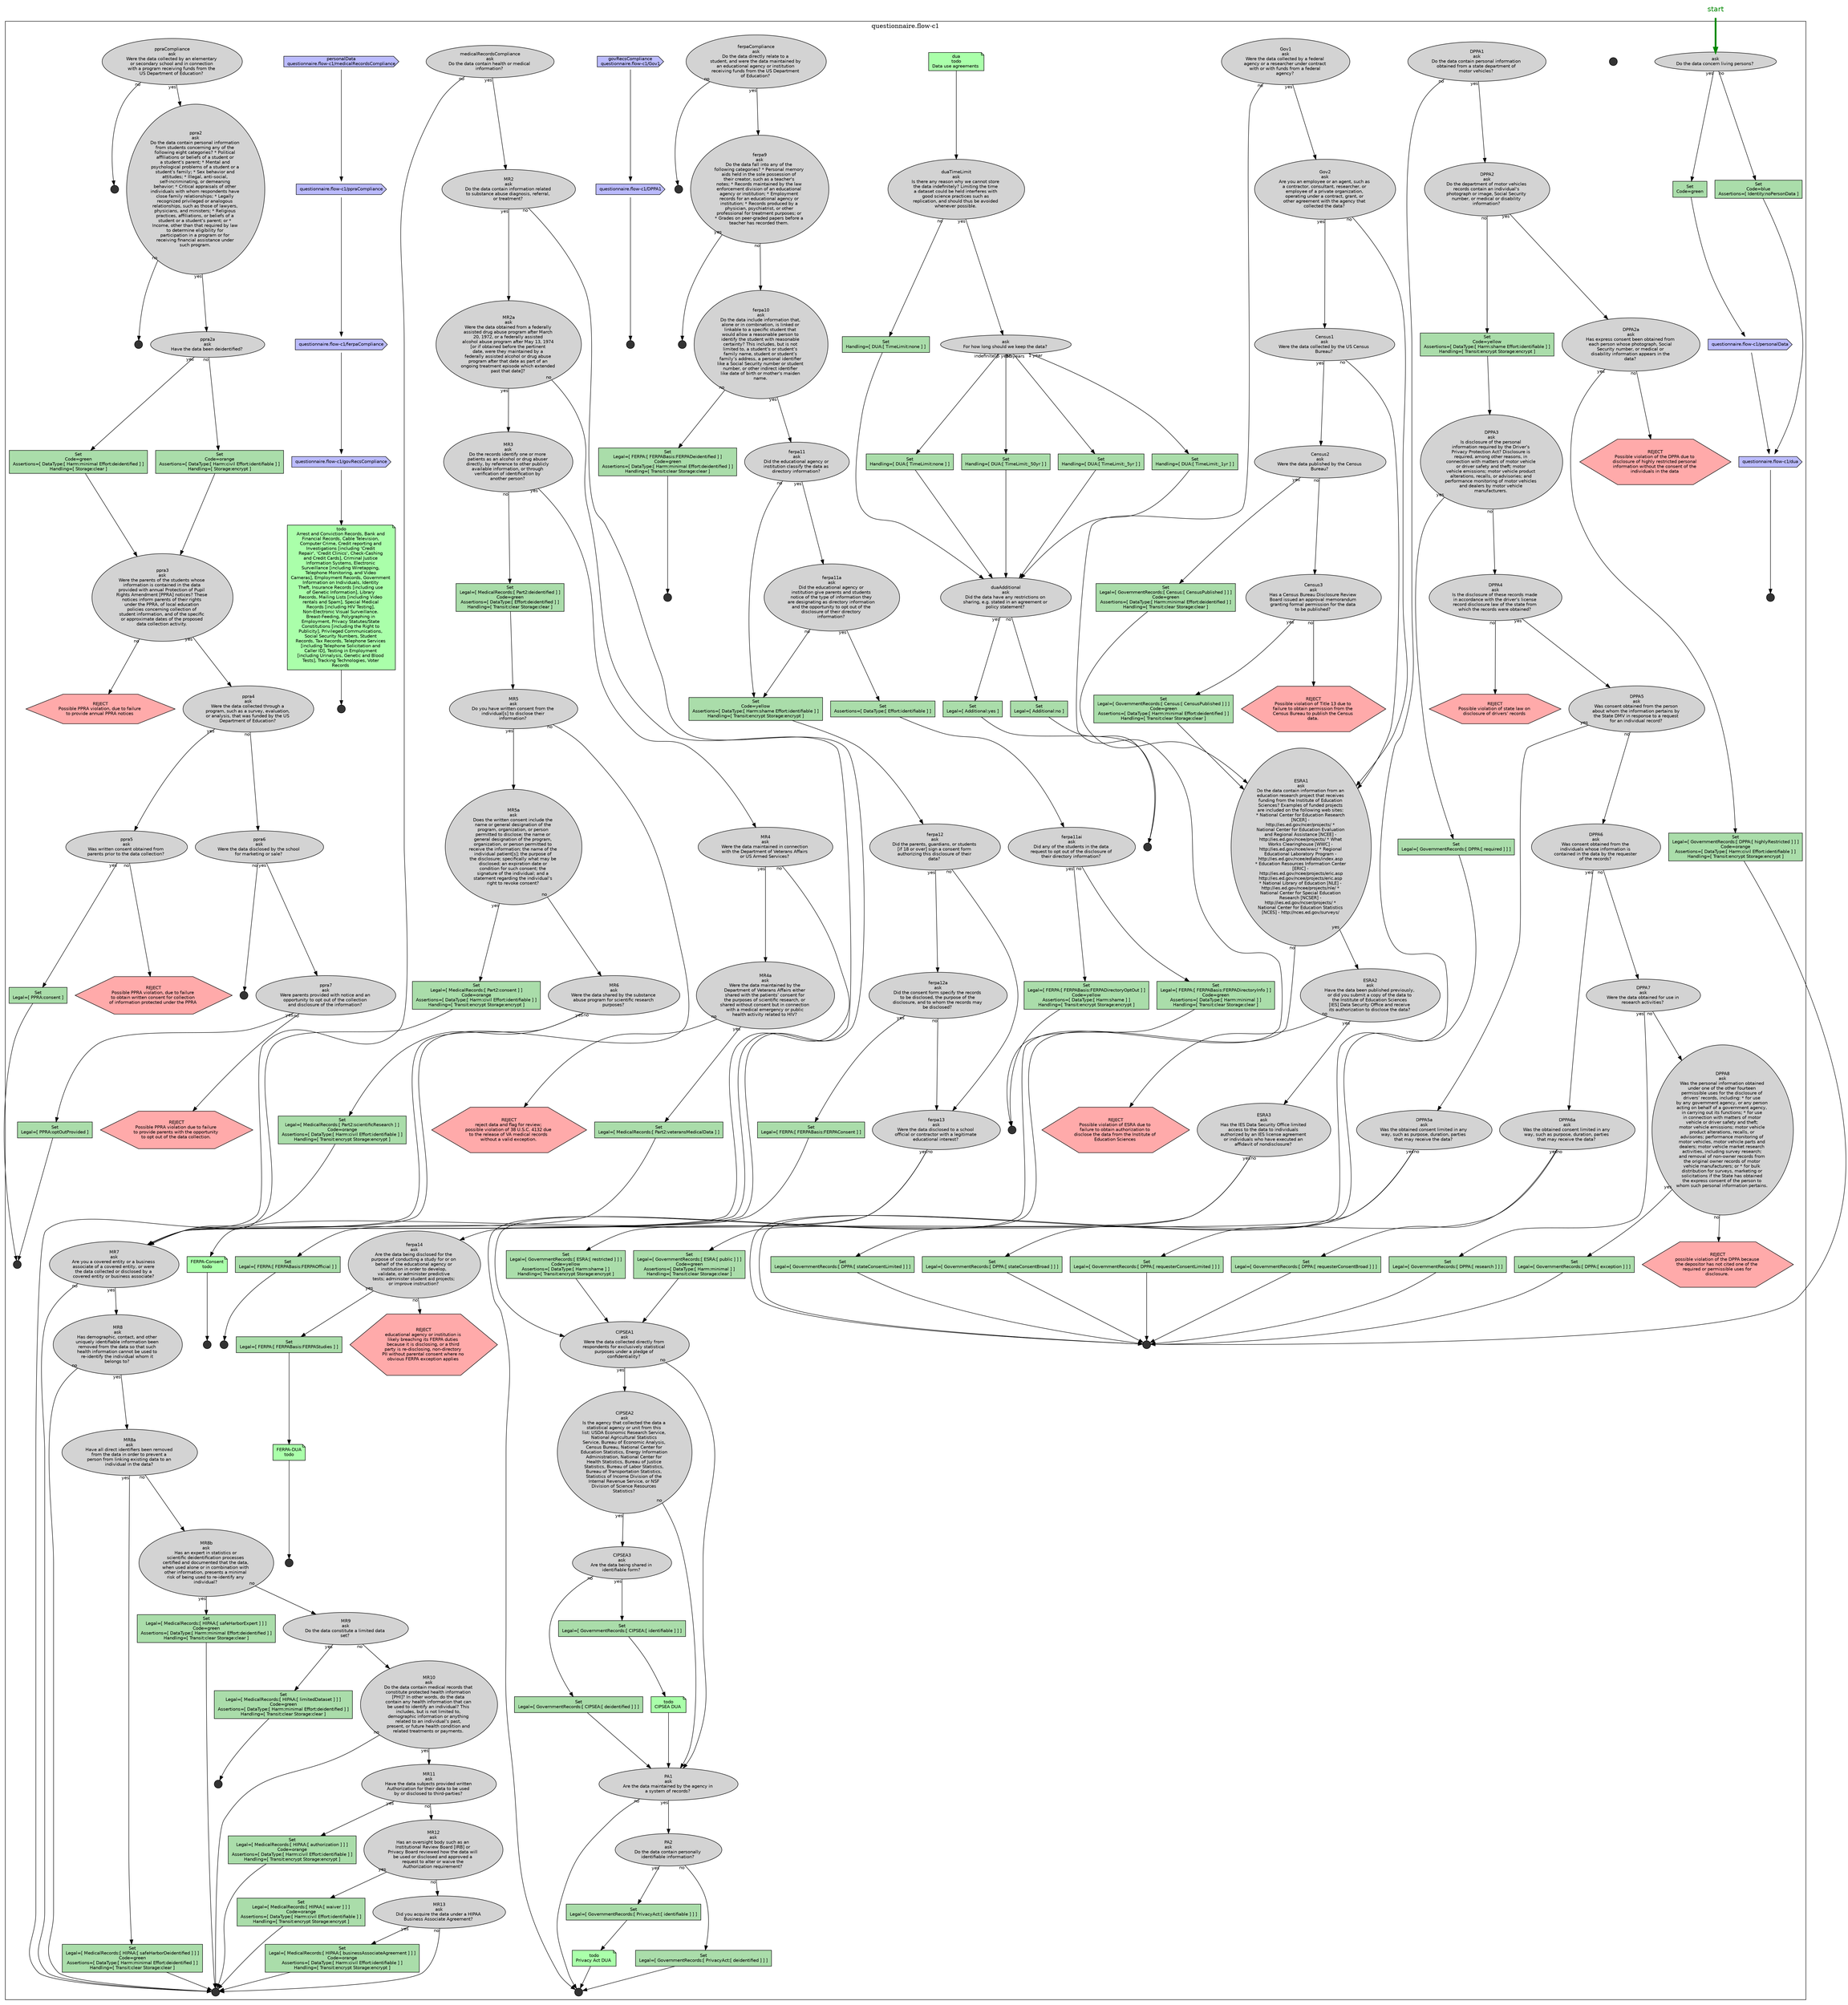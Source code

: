 digraph ChartSet {
edge [fontname="Helvetica" fontsize="10"]
node [fillcolor="lightgray" style="filled" fontname="Helvetica" fontsize="10"]
start[ fillcolor="transparent" shape="none" fontcolor="#008800" fontsize="16" ]
subgraph cluster_questionnaire_flow_c1 {
label="questionnaire.flow-c1"
questionnaire_flow_c1_HSH__DLR_1[ shape="oval" label="ask\nDo the data concern living persons? " ]
questionnaire_flow_c1_HSH__DLR_10[ fillcolor="#BBBBFF" shape="cds" label="questionnaire.flow-c1/ppraCompliance" ]
questionnaire_flow_c1_HSH__DLR_103[ fillcolor="#AADDAA" shape="rect" label="Set\nLegal=[ PPRA:consent ]\n" ]
questionnaire_flow_c1_HSH__DLR_105[ fillcolor="#FFAAAA" shape="hexagon" label="REJECT\nPossible PPRA violation, due to failure \nto obtain written consent for collection \nof information protected under the PPRA " ]
questionnaire_flow_c1_HSH__DLR_109[ fillcolor="#333333" shape="point" width="0.25" height="0.25" ]
questionnaire_flow_c1_HSH__DLR_11[ fillcolor="#BBBBFF" shape="cds" label="questionnaire.flow-c1/ferpaCompliance" ]
questionnaire_flow_c1_HSH__DLR_112[ fillcolor="#AADDAA" shape="rect" label="Set\nLegal=[ PPRA:optOutProvided ]\n" ]
questionnaire_flow_c1_HSH__DLR_114[ fillcolor="#FFAAAA" shape="hexagon" label="REJECT\nPossible PPRA violation due to failure \nto provide parents with the opportunity \nto opt out of the data collection. " ]
questionnaire_flow_c1_HSH__DLR_115[ fillcolor="#333333" shape="point" width="0.25" height="0.25" ]
questionnaire_flow_c1_HSH__DLR_118[ fillcolor="#333333" shape="point" width="0.25" height="0.25" ]
questionnaire_flow_c1_HSH__DLR_12[ fillcolor="#BBBBFF" shape="cds" label="questionnaire.flow-c1/govRecsCompliance" ]
questionnaire_flow_c1_HSH__DLR_123[ fillcolor="#333333" shape="point" width="0.25" height="0.25" ]
questionnaire_flow_c1_HSH__DLR_126[ fillcolor="#AADDAA" shape="rect" label="Set\nLegal=[ FERPA:[ FERPABasis:FERPADeidentified ] ]\nCode=green\nAssertions=[ DataType:[ Harm:minimal Effort:deidentified ] ]\nHandling=[ Transit:clear Storage:clear ]\n" ]
questionnaire_flow_c1_HSH__DLR_127[ fillcolor="#333333" shape="point" width="0.25" height="0.25" ]
questionnaire_flow_c1_HSH__DLR_13[ fillcolor="#AAFFAA" shape="note" label="todo\nArrest and Conviction Records, Bank and \nFinancial Records, Cable Television, \nComputer Crime, Credit reporting and \nInvestigations [including 'Credit \nRepair', 'Credit Clinics', Check-Cashing \nand Credit Cards], Criminal Justice \nInformation Systems, Electronic \nSurveillance [including Wiretapping, \nTelephone Monitoring, and Video \nCameras], Employment Records, Government \nInformation on Individuals, Identity \nTheft, Insurance Records [including use \nof Genetic Information], Library \nRecords, Mailing Lists [including Video \nrentals and Spam], Special Medical \nRecords [including HIV Testing], \nNon-Electronic Visual Surveillance. \nBreast-Feeding, Polygraphing in \nEmployment, Privacy Statutes/State \nConstitutions [including the Right to \nPublicity], Privileged Communications, \nSocial Security Numbers, Student \nRecords, Tax Records, Telephone Services \n[including Telephone Solicitation and \nCaller ID], Testing in Employment \n[including Urinalysis, Genetic and Blood \nTests], Tracking Technologies, Voter \nRecords " ]
questionnaire_flow_c1_HSH__DLR_132[ fillcolor="#AADDAA" shape="rect" label="Set\nAssertions=[ DataType:[ Effort:identifiable ] ]\n" ]
questionnaire_flow_c1_HSH__DLR_135[ fillcolor="#AADDAA" shape="rect" label="Set\nLegal=[ FERPA:[ FERPABasis:FERPADirectoryOptOut ] ]\nCode=yellow\nAssertions=[ DataType:[ Harm:shame ] ]\nHandling=[ Transit:encrypt Storage:encrypt ]\n" ]
questionnaire_flow_c1_HSH__DLR_137[ fillcolor="#AADDAA" shape="rect" label="Set\nLegal=[ FERPA:[ FERPABasis:FERPADirectoryInfo ] ]\nCode=green\nAssertions=[ DataType:[ Harm:minimal ] ]\nHandling=[ Transit:clear Storage:clear ]\n" ]
questionnaire_flow_c1_HSH__DLR_138[ fillcolor="#333333" shape="point" width="0.25" height="0.25" ]
questionnaire_flow_c1_HSH__DLR_14[ fillcolor="#333333" shape="point" width="0.25" height="0.25" ]
questionnaire_flow_c1_HSH__DLR_140[ fillcolor="#AADDAA" shape="rect" label="Set\nCode=yellow\nAssertions=[ DataType:[ Harm:shame Effort:identifiable ] ]\nHandling=[ Transit:encrypt Storage:encrypt ]\n" ]
questionnaire_flow_c1_HSH__DLR_145[ fillcolor="#AADDAA" shape="rect" label="Set\nLegal=[ FERPA:[ FERPABasis:FERPAConsent ] ]\n" ]
questionnaire_flow_c1_HSH__DLR_146[ fillcolor="#333333" shape="point" width="0.25" height="0.25" ]
questionnaire_flow_c1_HSH__DLR_149[ fillcolor="#AADDAA" shape="rect" label="Set\nLegal=[ FERPA:[ FERPABasis:FERPAOfficial ] ]\n" ]
questionnaire_flow_c1_HSH__DLR_150[ fillcolor="#333333" shape="point" width="0.25" height="0.25" ]
questionnaire_flow_c1_HSH__DLR_155[ fillcolor="#AADDAA" shape="rect" label="Set\nLegal=[ FERPA:[ FERPABasis:FERPAStudies ] ]\n" ]
questionnaire_flow_c1_HSH__DLR_157[ fillcolor="#FFAAAA" shape="hexagon" label="REJECT\neducational agency or institution is \nlikely breaching its FERPA duties \nbecause it is disclosing, or a third \nparty is re-disclosing, non-directory \nPII without parental consent where no \nobvious FERPA exception applies " ]
questionnaire_flow_c1_HSH__DLR_158[ fillcolor="#333333" shape="point" width="0.25" height="0.25" ]
questionnaire_flow_c1_HSH__DLR_159[ fillcolor="#BBBBFF" shape="cds" label="questionnaire.flow-c1/DPPA1" ]
questionnaire_flow_c1_HSH__DLR_160[ fillcolor="#333333" shape="point" width="0.25" height="0.25" ]
questionnaire_flow_c1_HSH__DLR_169[ fillcolor="#AADDAA" shape="rect" label="Set\nLegal=[ GovernmentRecords:[ Census:[ CensusPublished ] ] ]\nCode=green\nAssertions=[ DataType:[ Harm:minimal Effort:deidentified ] ]\nHandling=[ Transit:clear Storage:clear ]\n" ]
questionnaire_flow_c1_HSH__DLR_173[ fillcolor="#AADDAA" shape="rect" label="Set\nLegal=[ GovernmentRecords:[ Census:[ CensusPublished ] ] ]\nCode=green\nAssertions=[ DataType:[ Harm:minimal Effort:deidentified ] ]\nHandling=[ Transit:clear Storage:clear ]\n" ]
questionnaire_flow_c1_HSH__DLR_175[ fillcolor="#FFAAAA" shape="hexagon" label="REJECT\nPossible violation of Title 13 due to \nfailure to obtain permission from the \nCensus Bureau to publish the Census \ndata. " ]
questionnaire_flow_c1_HSH__DLR_180[ fillcolor="#FFAAAA" shape="hexagon" label="REJECT\nPossible violation of ESRA due to \nfailure to obtain authorization to \ndisclose the data from the Institute of \nEducation Sciences " ]
questionnaire_flow_c1_HSH__DLR_184[ fillcolor="#AADDAA" shape="rect" label="Set\nLegal=[ GovernmentRecords:[ ESRA:[ restricted ] ] ]\nCode=yellow\nAssertions=[ DataType:[ Harm:shame ] ]\nHandling=[ Transit:encrypt Storage:encrypt ]\n" ]
questionnaire_flow_c1_HSH__DLR_186[ fillcolor="#AADDAA" shape="rect" label="Set\nLegal=[ GovernmentRecords:[ ESRA:[ public ] ] ]\nCode=green\nAssertions=[ DataType:[ Harm:minimal ] ]\nHandling=[ Transit:clear Storage:clear ]\n" ]
questionnaire_flow_c1_HSH__DLR_193[ fillcolor="#AADDAA" shape="rect" label="Set\nLegal=[ GovernmentRecords:[ CIPSEA:[ deidentified ] ] ]\n" ]
questionnaire_flow_c1_HSH__DLR_195[ fillcolor="#AADDAA" shape="rect" label="Set\nLegal=[ GovernmentRecords:[ CIPSEA:[ identifiable ] ] ]\n" ]
questionnaire_flow_c1_HSH__DLR_196[ fillcolor="#AAFFAA" shape="note" label="todo\nCIPSEA DUA " ]
questionnaire_flow_c1_HSH__DLR_202[ fillcolor="#AADDAA" shape="rect" label="Set\nLegal=[ GovernmentRecords:[ PrivacyAct:[ identifiable ] ] ]\n" ]
questionnaire_flow_c1_HSH__DLR_203[ fillcolor="#AAFFAA" shape="note" label="todo\nPrivacy Act DUA " ]
questionnaire_flow_c1_HSH__DLR_205[ fillcolor="#AADDAA" shape="rect" label="Set\nLegal=[ GovernmentRecords:[ PrivacyAct:[ deidentified ] ] ]\n" ]
questionnaire_flow_c1_HSH__DLR_209[ fillcolor="#333333" shape="point" width="0.25" height="0.25" ]
questionnaire_flow_c1_HSH__DLR_216[ fillcolor="#AADDAA" shape="rect" label="Set\nLegal=[ GovernmentRecords:[ DPPA:[ highlyRestricted ] ] ]\nCode=orange\nAssertions=[ DataType:[ Harm:civil Effort:identifiable ] ]\nHandling=[ Transit:encrypt Storage:encrypt ]\n" ]
questionnaire_flow_c1_HSH__DLR_218[ fillcolor="#FFAAAA" shape="hexagon" label="REJECT\nPossible violation of the DPPA due to \ndisclosure of highly restricted personal \ninformation without the consent of the \nindividuals in the data " ]
questionnaire_flow_c1_HSH__DLR_220[ fillcolor="#AADDAA" shape="rect" label="Set\nCode=yellow\nAssertions=[ DataType:[ Harm:shame Effort:identifiable ] ]\nHandling=[ Transit:encrypt Storage:encrypt ]\n" ]
questionnaire_flow_c1_HSH__DLR_223[ fillcolor="#AADDAA" shape="rect" label="Set\nLegal=[ GovernmentRecords:[ DPPA:[ required ] ] ]\n" ]
questionnaire_flow_c1_HSH__DLR_227[ fillcolor="#FFAAAA" shape="hexagon" label="REJECT\nPossible violation of state law on \ndisclosure of drivers’ records " ]
questionnaire_flow_c1_HSH__DLR_232[ fillcolor="#AADDAA" shape="rect" label="Set\nLegal=[ GovernmentRecords:[ DPPA:[ stateConsentLimited ] ] ]\n" ]
questionnaire_flow_c1_HSH__DLR_234[ fillcolor="#AADDAA" shape="rect" label="Set\nLegal=[ GovernmentRecords:[ DPPA:[ stateConsentBroad ] ] ]\n" ]
questionnaire_flow_c1_HSH__DLR_240[ fillcolor="#AADDAA" shape="rect" label="Set\nLegal=[ GovernmentRecords:[ DPPA:[ requesterConsentLimited ] ] ]\n" ]
questionnaire_flow_c1_HSH__DLR_242[ fillcolor="#AADDAA" shape="rect" label="Set\nLegal=[ GovernmentRecords:[ DPPA:[ requesterConsentBroad ] ] ]\n" ]
questionnaire_flow_c1_HSH__DLR_246[ fillcolor="#AADDAA" shape="rect" label="Set\nLegal=[ GovernmentRecords:[ DPPA:[ research ] ] ]\n" ]
questionnaire_flow_c1_HSH__DLR_250[ fillcolor="#AADDAA" shape="rect" label="Set\nLegal=[ GovernmentRecords:[ DPPA:[ exception ] ] ]\n" ]
questionnaire_flow_c1_HSH__DLR_252[ fillcolor="#FFAAAA" shape="hexagon" label="REJECT\npossible violation of the DPPA because \nthe depositor has not cited one of the \nrequired or permissible uses for \ndisclosure. " ]
questionnaire_flow_c1_HSH__DLR_254[ fillcolor="#333333" shape="point" width="0.25" height="0.25" ]
questionnaire_flow_c1_HSH__DLR_257[ fillcolor="#AADDAA" shape="rect" label="Set\nHandling=[ DUA:[ TimeLimit:none ] ]\n" ]
questionnaire_flow_c1_HSH__DLR_259[ shape="oval" label="ask\nFor how long should we keep the data? " ]
questionnaire_flow_c1_HSH__DLR_262[ fillcolor="#AADDAA" shape="rect" label="Set\nHandling=[ DUA:[ TimeLimit:none ] ]\n" ]
questionnaire_flow_c1_HSH__DLR_264[ fillcolor="#AADDAA" shape="rect" label="Set\nHandling=[ DUA:[ TimeLimit:_50yr ] ]\n" ]
questionnaire_flow_c1_HSH__DLR_266[ fillcolor="#AADDAA" shape="rect" label="Set\nHandling=[ DUA:[ TimeLimit:_5yr ] ]\n" ]
questionnaire_flow_c1_HSH__DLR_268[ fillcolor="#AADDAA" shape="rect" label="Set\nHandling=[ DUA:[ TimeLimit:_1yr ] ]\n" ]
questionnaire_flow_c1_HSH__DLR_27[ fillcolor="#FFAAAA" shape="hexagon" label="REJECT\nreject data and flag for review; \npossible violation of 38 U.S.C. 4132 due \nto the release of VA medical records \nwithout a valid exception. " ]
questionnaire_flow_c1_HSH__DLR_271[ fillcolor="#AADDAA" shape="rect" label="Set\nLegal=[ Additional:yes ]\n" ]
questionnaire_flow_c1_HSH__DLR_273[ fillcolor="#AADDAA" shape="rect" label="Set\nLegal=[ Additional:no ]\n" ]
questionnaire_flow_c1_HSH__DLR_274[ fillcolor="#333333" shape="point" width="0.25" height="0.25" ]
questionnaire_flow_c1_HSH__DLR_29[ fillcolor="#AADDAA" shape="rect" label="Set\nLegal=[ MedicalRecords:[ Part2:veteransMedicalData ] ]\n" ]
questionnaire_flow_c1_HSH__DLR_31[ fillcolor="#AADDAA" shape="rect" label="Set\nLegal=[ MedicalRecords:[ Part2:deidentified ] ]\nCode=green\nAssertions=[ DataType:[ Effort:deidentified ] ]\nHandling=[ Transit:clear Storage:clear ]\n" ]
questionnaire_flow_c1_HSH__DLR_36[ fillcolor="#AADDAA" shape="rect" label="Set\nLegal=[ MedicalRecords:[ Part2:consent ] ]\nCode=orange\nAssertions=[ DataType:[ Harm:civil Effort:identifiable ] ]\nHandling=[ Transit:encrypt Storage:encrypt ]\n" ]
questionnaire_flow_c1_HSH__DLR_4[ fillcolor="#AADDAA" shape="rect" label="Set\nCode=green\n" ]
questionnaire_flow_c1_HSH__DLR_40[ fillcolor="#AADDAA" shape="rect" label="Set\nLegal=[ MedicalRecords:[ Part2:scientificResearch ] ]\nCode=orange\nAssertions=[ DataType:[ Harm:civil Effort:identifiable ] ]\nHandling=[ Transit:encrypt Storage:encrypt ]\n" ]
questionnaire_flow_c1_HSH__DLR_49[ fillcolor="#AADDAA" shape="rect" label="Set\nLegal=[ MedicalRecords:[ HIPAA:[ safeHarborDeidentified ] ] ]\nCode=green\nAssertions=[ DataType:[ Harm:minimal Effort:deidentified ] ]\nHandling=[ Transit:clear Storage:clear ]\n" ]
questionnaire_flow_c1_HSH__DLR_5[ fillcolor="#BBBBFF" shape="cds" label="questionnaire.flow-c1/personalData" ]
questionnaire_flow_c1_HSH__DLR_53[ fillcolor="#AADDAA" shape="rect" label="Set\nLegal=[ MedicalRecords:[ HIPAA:[ safeHarborExpert ] ] ]\nCode=green\nAssertions=[ DataType:[ Harm:minimal Effort:deidentified ] ]\nHandling=[ Transit:clear Storage:clear ]\n" ]
questionnaire_flow_c1_HSH__DLR_57[ fillcolor="#AADDAA" shape="rect" label="Set\nLegal=[ MedicalRecords:[ HIPAA:[ limitedDataset ] ] ]\nCode=green\nAssertions=[ DataType:[ Harm:minimal Effort:deidentified ] ]\nHandling=[ Transit:clear Storage:clear ]\n" ]
questionnaire_flow_c1_HSH__DLR_58[ fillcolor="#333333" shape="point" width="0.25" height="0.25" ]
questionnaire_flow_c1_HSH__DLR_64[ fillcolor="#AADDAA" shape="rect" label="Set\nLegal=[ MedicalRecords:[ HIPAA:[ authorization ] ] ]\nCode=orange\nAssertions=[ DataType:[ Harm:civil Effort:identifiable ] ]\nHandling=[ Transit:encrypt Storage:encrypt ]\n" ]
questionnaire_flow_c1_HSH__DLR_68[ fillcolor="#AADDAA" shape="rect" label="Set\nLegal=[ MedicalRecords:[ HIPAA:[ waiver ] ] ]\nCode=orange\nAssertions=[ DataType:[ Harm:civil Effort:identifiable ] ]\nHandling=[ Transit:encrypt Storage:encrypt ]\n" ]
questionnaire_flow_c1_HSH__DLR_7[ fillcolor="#AADDAA" shape="rect" label="Set\nCode=blue\nAssertions=[ Identity:noPersonData ]\n" ]
questionnaire_flow_c1_HSH__DLR_72[ fillcolor="#AADDAA" shape="rect" label="Set\nLegal=[ MedicalRecords:[ HIPAA:[ businessAssociateAgreement ] ] ]\nCode=orange\nAssertions=[ DataType:[ Harm:civil Effort:identifiable ] ]\nHandling=[ Transit:encrypt Storage:encrypt ]\n" ]
questionnaire_flow_c1_HSH__DLR_8[ fillcolor="#BBBBFF" shape="cds" label="questionnaire.flow-c1/dua" ]
questionnaire_flow_c1_HSH__DLR_82[ fillcolor="#333333" shape="point" width="0.25" height="0.25" ]
questionnaire_flow_c1_HSH__DLR_85[ fillcolor="#333333" shape="point" width="0.25" height="0.25" ]
questionnaire_flow_c1_HSH__DLR_89[ fillcolor="#333333" shape="point" width="0.25" height="0.25" ]
questionnaire_flow_c1_HSH__DLR_9[ fillcolor="#333333" shape="point" width="0.25" height="0.25" ]
questionnaire_flow_c1_HSH__DLR_93[ fillcolor="#AADDAA" shape="rect" label="Set\nCode=green\nAssertions=[ DataType:[ Harm:minimal Effort:deidentified ] ]\nHandling=[ Storage:clear ]\n" ]
questionnaire_flow_c1_HSH__DLR_95[ fillcolor="#AADDAA" shape="rect" label="Set\nCode=orange\nAssertions=[ DataType:[ Harm:civil Effort:identifiable ] ]\nHandling=[ Storage:encrypt ]\n" ]
questionnaire_flow_c1_HSH__DLR_98[ fillcolor="#FFAAAA" shape="hexagon" label="REJECT\nPossible PPRA violation, due to failure \nto provide annual PPRA notices " ]
questionnaire_flow_c1_HSH__DLR_questionnaire_flow_c1_end[ fillcolor="#333333" shape="point" width="0.25" height="0.25" ]
questionnaire_flow_c1_HSH_CIPSEA1[ shape="oval" label="CIPSEA1\nask\nWere the data collected directly from \nrespondents for exclusively statistical \npurposes under a pledge of \nconfidentiality? " ]
questionnaire_flow_c1_HSH_CIPSEA2[ shape="oval" label="CIPSEA2\nask\nIs the agency that collected the data a \nstatistical agency or unit from this \nlist: USDA Economic Research Service, \nNational Agricultural Statistics \nService, Bureau of Economic Analysis, \nCensus Bureau, National Center for \nEducation Statistics, Energy Information \nAdministration, National Center for \nHealth Statistics, Bureau of Justice \nStatistics, Bureau of Labor Statistics, \nBureau of Transportation Statistics, \nStatistics of Income Division of the \nInternal Revenue Service, or NSF \nDivision of Science Resources \nStatistics? " ]
questionnaire_flow_c1_HSH_CIPSEA3[ shape="oval" label="CIPSEA3\nask\nAre the data being shared in \nidentifiable form? " ]
questionnaire_flow_c1_HSH_Census1[ shape="oval" label="Census1\nask\nWere the data collected by the US Census \nBureau? " ]
questionnaire_flow_c1_HSH_Census2[ shape="oval" label="Census2\nask\nWere the data published by the Census \nBureau? " ]
questionnaire_flow_c1_HSH_Census3[ shape="oval" label="Census3\nask\nHas a Census Bureau Disclosure Review \nBoard issued an approval memorandum \ngranting formal permission for the data \nto be published? " ]
questionnaire_flow_c1_HSH_DPPA1[ shape="oval" label="DPPA1\nask\nDo the data contain personal information \nobtained from a state department of \nmotor vehicles? " ]
questionnaire_flow_c1_HSH_DPPA2[ shape="oval" label="DPPA2\nask\nDo the department of motor vehicles \nrecords contain an individual's \nphotograph or image, Social Security \nnumber, or medical or disability \ninformation? " ]
questionnaire_flow_c1_HSH_DPPA2a[ shape="oval" label="DPPA2a\nask\nHas express consent been obtained from \neach person whose photograph, Social \nSecurity number, or medical or \ndisability information appears in the \ndata? " ]
questionnaire_flow_c1_HSH_DPPA3[ shape="oval" label="DPPA3\nask\nIs disclosure of the personal \ninformation required by the Driver’s \nPrivacy Protection Act? Disclosure is \nrequired, among other reasons, in \nconnection with matters of motor vehicle \nor driver safety and theft; motor \nvehicle emissions; motor vehicle product \nalterations, recalls, or advisories; and \nperformance monitoring of motor vehicles \nand dealers by motor vehicle \nmanufacturers. " ]
questionnaire_flow_c1_HSH_DPPA4[ shape="oval" label="DPPA4\nask\nIs the disclosure of these records made \nin accordance with the driver’s license \nrecord disclosure law of the state from \nwhich the records were obtained? " ]
questionnaire_flow_c1_HSH_DPPA5[ shape="oval" label="DPPA5\nask\nWas consent obtained from the person \nabout whom the information pertains by \nthe State DMV in response to a request \nfor an individual record? " ]
questionnaire_flow_c1_HSH_DPPA5a[ shape="oval" label="DPPA5a\nask\nWas the obtained consent limited in any \nway, such as purpose, duration, parties \nthat may receive the data? " ]
questionnaire_flow_c1_HSH_DPPA6[ shape="oval" label="DPPA6\nask\nWas consent obtained from the \nindividuals whose information is \ncontained in the data by the requester \nof the records? " ]
questionnaire_flow_c1_HSH_DPPA6a[ shape="oval" label="DPPA6a\nask\nWas the obtained consent limited in any \nway, such as purpose, duration, parties \nthat may receive the data? " ]
questionnaire_flow_c1_HSH_DPPA7[ shape="oval" label="DPPA7\nask\nWere the data obtained for use in \nresearch activities? " ]
questionnaire_flow_c1_HSH_DPPA8[ shape="oval" label="DPPA8\nask\nWas the personal information obtained \nunder one of the other fourteen \npermissible uses for the disclosure of \ndrivers’ records, including: * for use \nby any government agency, or any person \nacting on behalf of a government agency, \nin carrying out its functions; * for use \nin connection with matters of motor \nvehicle or driver safety and theft; \nmotor vehicle emissions; motor vehicle \nproduct alterations, recalls, or \nadvisories; performance monitoring of \nmotor vehicles, motor vehicle parts and \ndealers; motor vehicle market research \nactivities, including survey research; \nand removal of non-owner records from \nthe original owner records of motor \nvehicle manufacturers; or * for bulk \ndistribution for surveys, marketing or \nsolicitations if the State has obtained \nthe express consent of the person to \nwhom such personal information pertains. " ]
questionnaire_flow_c1_HSH_ESRA1[ shape="oval" label="ESRA1\nask\nDo the data contain information from an \neducation research project that receives \nfunding from the Institute of Education \nSciences? Examples of funded projects \nare included on the following web sites: \n* National Center for Education Research \n[NCER] - \nhttp://ies.ed.gov/ncer/projects/ * \nNational Center for Education Evaluation \nand Regional Assistance [NCEE] - \nhttp://ies.ed.gov/ncee/projects/ * What \nWorks Clearinghouse [WWC] - \nhttp://ies.ed.gov/ncee/wwc/ * Regional \nEducational Laboratory Program - \nhttp://ies.ed.gov/ncee/edlabs/index.asp \n* Education Resources Information Center \n[ERIC] - \nhttp://ies.ed.gov/ncee/projects/eric.asp\nhttp://ies.ed.gov/ncee/projects/eric.asp \n* National Library of Education [NLE] - \nhttp://ies.ed.gov/ncee/projects/nle/ * \nNational Center for Special Education \nResearch [NCSER] - \nhttp://ies.ed.gov/ncser/projects/ * \nNational Center for Education Statistics \n[NCES] - http://nces.ed.gov/surveys/ " ]
questionnaire_flow_c1_HSH_ESRA2[ shape="oval" label="ESRA2\nask\nHave the data been published previously, \nor did you submit a copy of the data to \nthe Institute of Education Sciences \n[IES] Data Security Office and receive \nits authorization to disclose the data? " ]
questionnaire_flow_c1_HSH_ESRA3[ shape="oval" label="ESRA3\nask\nHas the IES Data Security Office limited \naccess to the data to individuals \nauthorized by an IES license agreement \nor individuals who have executed an \naffidavit of nondisclosure? " ]
questionnaire_flow_c1_HSH_FERPA_Consent[ fillcolor="#AAFFAA" shape="note" label="FERPA-Consent\ntodo\n" ]
questionnaire_flow_c1_HSH_FERPA_DUA[ fillcolor="#AAFFAA" shape="note" label="FERPA-DUA\ntodo\n" ]
questionnaire_flow_c1_HSH_Gov1[ shape="oval" label="Gov1\nask\nWere the data collected by a federal \nagency or a researcher under contract \nwith or with funds from a federal \nagency? " ]
questionnaire_flow_c1_HSH_Gov2[ shape="oval" label="Gov2\nask\nAre you an employee or an agent, such as \na contractor, consultant, researcher, or \nemployee of a private organization, \noperating under a contract, grant, or \nother agreement with the agency that \ncollected the data? " ]
questionnaire_flow_c1_HSH_MR10[ shape="oval" label="MR10\nask\nDo the data contain medical records that \nconstitute protected health information \n[PHI]? In other words, do the data \ncontain any health information that can \nbe used to identify an individual? This \nincludes, but is not limited to, \ndemographic information or anything \nrelated to an individual’s past, \npresent, or future health condition and \nrelated treatments or payments. " ]
questionnaire_flow_c1_HSH_MR11[ shape="oval" label="MR11\nask\nHave the data subjects provided written \nAuthorization for their data to be used \nby or disclosed to third-parties? " ]
questionnaire_flow_c1_HSH_MR12[ shape="oval" label="MR12\nask\nHas an oversight body such as an \nInstitutional Review Board [IRB] or \nPrivacy Board reviewed how the data will \nbe used or disclosed and approved a \nrequest to alter or waive the \nAuthorization requirement? " ]
questionnaire_flow_c1_HSH_MR13[ shape="oval" label="MR13\nask\nDid you acquire the data under a HIPAA \nBusiness Associate Agreement? " ]
questionnaire_flow_c1_HSH_MR2[ shape="oval" label="MR2\nask\nDo the data contain information related \nto substance abuse diagnosis, referral, \nor treatment? " ]
questionnaire_flow_c1_HSH_MR2a[ shape="oval" label="MR2a\nask\nWere the data obtained from a federally \nassisted drug abuse program after March \n20, 1972, or a federally assisted \nalcohol abuse program after May 13, 1974 \n[or if obtained before the pertinent \ndate, were they maintained by a \nfederally assisted alcohol or drug abuse \nprogram after that date as part of an \nongoing treatment episode which extended \npast that date]? " ]
questionnaire_flow_c1_HSH_MR3[ shape="oval" label="MR3\nask\nDo the records identify one or more \npatients as an alcohol or drug abuser \ndirectly, by reference to other publicly \navailable information, or through \nverification of identification by \nanother person? " ]
questionnaire_flow_c1_HSH_MR4[ shape="oval" label="MR4\nask\nWere the data maintained in connection \nwith the Department of Veterans Affairs \nor US Armed Services? " ]
questionnaire_flow_c1_HSH_MR4a[ shape="oval" label="MR4a\nask\nWere the data maintained by the \nDepartment of Veterans Affairs either \nshared with the patients’ consent for \nthe purposes of scientific research, or \nshared without consent but in connection \nwith a medical emergency or public \nhealth activity related to HIV? " ]
questionnaire_flow_c1_HSH_MR5[ shape="oval" label="MR5\nask\nDo you have written consent from the \nindividual[s] to disclose their \ninformation? " ]
questionnaire_flow_c1_HSH_MR5a[ shape="oval" label="MR5a\nask\nDoes the written consent include the \nname or general designation of the \nprogram, organization, or person \npermitted to disclose; the name or \ngeneral designation of the program, \norganization, or person permitted to \nreceive the information; the name of the \nindividual patient[s]; the purpose of \nthe disclosure; specifically what may be \ndisclosed; an expiration date or \ncondition for such consent; the \nsignature of the individual; and a \nstatement regarding the individual’s \nright to revoke consent? " ]
questionnaire_flow_c1_HSH_MR6[ shape="oval" label="MR6\nask\nWere the data shared by the substance \nabuse program for scientific research \npurposes? " ]
questionnaire_flow_c1_HSH_MR7[ shape="oval" label="MR7\nask\nAre you a covered entity or a business \nassociate of a covered entity, or were \nthe data collected or disclosed by a \ncovered entity or business associate? " ]
questionnaire_flow_c1_HSH_MR8[ shape="oval" label="MR8\nask\nHas demographic, contact, and other \nuniquely identifiable information been \nremoved from the data so that such \nhealth information cannot be used to \nre-identify the individual whom it \nbelongs to? " ]
questionnaire_flow_c1_HSH_MR8a[ shape="oval" label="MR8a\nask\nHave all direct identifiers been removed \nfrom the data in order to prevent a \nperson from linking existing data to an \nindividual in the data? " ]
questionnaire_flow_c1_HSH_MR8b[ shape="oval" label="MR8b\nask\nHas an expert in statistics or \nscientific deidentification processes \ncertified and documented that the data, \nwhen used alone or in combination with \nother information, presents a minimal \nrisk of being used to re-identify any \nindividual? " ]
questionnaire_flow_c1_HSH_MR9[ shape="oval" label="MR9\nask\nDo the data constitute a limited data \nset? " ]
questionnaire_flow_c1_HSH_PA1[ shape="oval" label="PA1\nask\nAre the data maintained by the agency in \na system of records? " ]
questionnaire_flow_c1_HSH_PA2[ shape="oval" label="PA2\nask\nDo the data contain personally \nidentifiable information? " ]
questionnaire_flow_c1_HSH_dua[ fillcolor="#AAFFAA" shape="note" label="dua\ntodo\nData use agreements " ]
questionnaire_flow_c1_HSH_duaAdditional[ shape="oval" label="duaAdditional\nask\nDid the data have any restrictions on \nsharing, e.g. stated in an agreement or \npolicy statement? " ]
questionnaire_flow_c1_HSH_duaTimeLimit[ shape="oval" label="duaTimeLimit\nask\nIs there any reason why we cannot store \nthe data indefinitely? Limiting the time \na dataset could be held interferes with \ngood science practices such as \nreplication, and should thus be avoided \nwhenever possible. " ]
questionnaire_flow_c1_HSH_ferpa10[ shape="oval" label="ferpa10\nask\nDo the data include information that, \nalone or in combination, is linked or \nlinkable to a specific student that \nwould allow a reasonable person to \nidentify the student with reasonable \ncertainty? This includes, but is not \nlimited to, a student’s or student’s \nfamily name, student or student’s \nfamily’s address, a personal identifier \nlike a Social Security number or student \nnumber, or other indirect identifier \nlike date of birth or mother’s maiden \nname. " ]
questionnaire_flow_c1_HSH_ferpa11[ shape="oval" label="ferpa11\nask\nDid the educational agency or \ninstitution classify the data as \ndirectory information? " ]
questionnaire_flow_c1_HSH_ferpa11a[ shape="oval" label="ferpa11a\nask\nDid the educational agency or \ninstitution give parents and students \nnotice of the type of information they \nare designating as directory information \nand the opportunity to opt out of the \ndisclosure of their directory \ninformation? " ]
questionnaire_flow_c1_HSH_ferpa11ai[ shape="oval" label="ferpa11ai\nask\nDid any of the students in the data \nrequest to opt out of the disclosure of \ntheir directory information? " ]
questionnaire_flow_c1_HSH_ferpa12[ shape="oval" label="ferpa12\nask\nDid the parents, guardians, or students \n[if 18 or over] sign a consent form \nauthorizing this disclosure of their \ndata? " ]
questionnaire_flow_c1_HSH_ferpa12a[ shape="oval" label="ferpa12a\nask\nDid the consent form specify the records \nto be disclosed, the purpose of the \ndisclosure, and to whom the records may \nbe disclosed? " ]
questionnaire_flow_c1_HSH_ferpa13[ shape="oval" label="ferpa13\nask\nWere the data disclosed to a school \nofficial or contractor with a legitimate \neducational interest? " ]
questionnaire_flow_c1_HSH_ferpa14[ shape="oval" label="ferpa14\nask\nAre the data being disclosed for the \npurpose of conducting a study for or on \nbehalf of the educational agency or \ninstitution in order to develop, \nvalidate, or administer predictive \ntests; administer student aid projects; \nor improve instruction? " ]
questionnaire_flow_c1_HSH_ferpa9[ shape="oval" label="ferpa9\nask\nDo the data fall into any of the \nfollowing categories? * Personal memory \naids held in the sole possession of \ntheir creator, such as a teacher's \nnotes; * Records maintained by the law \nenforcement division of an educational \nagency or institution; * Employment \nrecords for an educational agency or \ninstitution; * Records produced by a \nphysician, psychiatrist, or other \nprofessional for treatment purposes; or \n* Grades on peer-graded papers before a \nteacher has recorded them. " ]
questionnaire_flow_c1_HSH_ferpaCompliance[ shape="oval" label="ferpaCompliance\nask\nDo the data directly relate to a \nstudent, and were the data maintained by \nan educational agency or institution \nreceiving funds from the US Department \nof Education? " ]
questionnaire_flow_c1_HSH_govRecsCompliance[ fillcolor="#BBBBFF" shape="cds" label="govRecsCompliance\nquestionnaire.flow-c1/Gov1" ]
questionnaire_flow_c1_HSH_medicalRecordsCompliance[ shape="oval" label="medicalRecordsCompliance\nask\nDo the data contain health or medical \ninformation? " ]
questionnaire_flow_c1_HSH_personalData[ fillcolor="#BBBBFF" shape="cds" label="personalData\nquestionnaire.flow-c1/medicalRecordsCompliance" ]
questionnaire_flow_c1_HSH_ppra2[ shape="oval" label="ppra2\nask\nDo the data contain personal information \nfrom students concerning any of the \nfollowing eight categories? * Political \naffiliations or beliefs of a student or \na student’s parent; * Mental and \npsychological problems of a student or a \nstudent’s family; * Sex behavior and \nattitudes; * Illegal, anti-social, \nself-incriminating, or demeaning \nbehavior; * Critical appraisals of other \nindividuals with whom respondents have \nclose family relationships; * Legally \nrecognized privileged or analogous \nrelationships, such as those of lawyers, \nphysicians, and ministers; * Religious \npractices, affiliations, or beliefs of a \nstudent or a student’s parent; or * \nIncome, other than that required by law \nto determine eligibility for \nparticipation in a program or for \nreceiving financial assistance under \nsuch program. " ]
questionnaire_flow_c1_HSH_ppra2a[ shape="oval" label="ppra2a\nask\nHave the data been deidentified? " ]
questionnaire_flow_c1_HSH_ppra3[ shape="oval" label="ppra3\nask\nWere the parents of the students whose \ninformation is contained in the data \nprovided with annual Protection of Pupil \nRights Amendment [PPRA] notices? These \nnotices inform parents of their rights \nunder the PPRA, of local education \npolicies concerning collection of \nstudent information, and of the specific \nor approximate dates of the proposed \ndata collection activity. " ]
questionnaire_flow_c1_HSH_ppra4[ shape="oval" label="ppra4\nask\nWere the data collected through a \nprogram, such as a survey, evaluation, \nor analysis, that was funded by the US \nDepartment of Education? " ]
questionnaire_flow_c1_HSH_ppra5[ shape="oval" label="ppra5\nask\nWas written consent obtained from \nparents prior to the data collection? " ]
questionnaire_flow_c1_HSH_ppra6[ shape="oval" label="ppra6\nask\nWere the data disclosed by the school \nfor marketing or sale? " ]
questionnaire_flow_c1_HSH_ppra7[ shape="oval" label="ppra7\nask\nWere parents provided with notice and an \nopportunity to opt out of the collection \nand disclosure of the information? " ]
questionnaire_flow_c1_HSH_ppraCompliance[ shape="oval" label="ppraCompliance\nask\nWere the data collected by an elementary \nor secondary school and in connection \nwith a program receiving funds from the \nUS Department of Education? " ]
{ rank=same; questionnaire_flow_c1_HSH__DLR_questionnaire_flow_c1_end, questionnaire_flow_c1_HSH__DLR_1, questionnaire_flow_c1_HSH_ferpaCompliance, questionnaire_flow_c1_HSH_personalData, questionnaire_flow_c1_HSH_DPPA1, questionnaire_flow_c1_HSH_medicalRecordsCompliance, questionnaire_flow_c1_HSH_govRecsCompliance, questionnaire_flow_c1_HSH_Gov1, questionnaire_flow_c1_HSH_dua, questionnaire_flow_c1_HSH_ppraCompliance}
}
start -> questionnaire_flow_c1_HSH__DLR_1[ penwidth="4.0" color="#008800" ]questionnaire_flow_c1_HSH__DLR_1 -> questionnaire_flow_c1_HSH__DLR_4[ taillabel="yes" ]
questionnaire_flow_c1_HSH__DLR_1 -> questionnaire_flow_c1_HSH__DLR_7[ taillabel="no" ]
questionnaire_flow_c1_HSH__DLR_10 -> questionnaire_flow_c1_HSH__DLR_11
questionnaire_flow_c1_HSH__DLR_103 -> questionnaire_flow_c1_HSH__DLR_115
questionnaire_flow_c1_HSH__DLR_11 -> questionnaire_flow_c1_HSH__DLR_12
questionnaire_flow_c1_HSH__DLR_112 -> questionnaire_flow_c1_HSH__DLR_115
questionnaire_flow_c1_HSH__DLR_12 -> questionnaire_flow_c1_HSH__DLR_13
questionnaire_flow_c1_HSH__DLR_126 -> questionnaire_flow_c1_HSH__DLR_127
questionnaire_flow_c1_HSH__DLR_13 -> questionnaire_flow_c1_HSH__DLR_14
questionnaire_flow_c1_HSH__DLR_132 -> questionnaire_flow_c1_HSH_ferpa11ai
questionnaire_flow_c1_HSH__DLR_135 -> questionnaire_flow_c1_HSH__DLR_138
questionnaire_flow_c1_HSH__DLR_137 -> questionnaire_flow_c1_HSH__DLR_138
questionnaire_flow_c1_HSH__DLR_140 -> questionnaire_flow_c1_HSH_ferpa12
questionnaire_flow_c1_HSH__DLR_145 -> questionnaire_flow_c1_HSH_FERPA_Consent
questionnaire_flow_c1_HSH__DLR_149 -> questionnaire_flow_c1_HSH__DLR_150
questionnaire_flow_c1_HSH__DLR_155 -> questionnaire_flow_c1_HSH_FERPA_DUA
questionnaire_flow_c1_HSH__DLR_159 -> questionnaire_flow_c1_HSH__DLR_160
questionnaire_flow_c1_HSH__DLR_169 -> questionnaire_flow_c1_HSH_ESRA1
questionnaire_flow_c1_HSH__DLR_173 -> questionnaire_flow_c1_HSH_ESRA1
questionnaire_flow_c1_HSH__DLR_184 -> questionnaire_flow_c1_HSH_CIPSEA1
questionnaire_flow_c1_HSH__DLR_186 -> questionnaire_flow_c1_HSH_CIPSEA1
questionnaire_flow_c1_HSH__DLR_193 -> questionnaire_flow_c1_HSH_PA1
questionnaire_flow_c1_HSH__DLR_195 -> questionnaire_flow_c1_HSH__DLR_196
questionnaire_flow_c1_HSH__DLR_196 -> questionnaire_flow_c1_HSH_PA1
questionnaire_flow_c1_HSH__DLR_202 -> questionnaire_flow_c1_HSH__DLR_203
questionnaire_flow_c1_HSH__DLR_203 -> questionnaire_flow_c1_HSH__DLR_209
questionnaire_flow_c1_HSH__DLR_205 -> questionnaire_flow_c1_HSH__DLR_209
questionnaire_flow_c1_HSH__DLR_216 -> questionnaire_flow_c1_HSH__DLR_254
questionnaire_flow_c1_HSH__DLR_220 -> questionnaire_flow_c1_HSH_DPPA3
questionnaire_flow_c1_HSH__DLR_223 -> questionnaire_flow_c1_HSH__DLR_254
questionnaire_flow_c1_HSH__DLR_232 -> questionnaire_flow_c1_HSH__DLR_254
questionnaire_flow_c1_HSH__DLR_234 -> questionnaire_flow_c1_HSH__DLR_254
questionnaire_flow_c1_HSH__DLR_240 -> questionnaire_flow_c1_HSH__DLR_254
questionnaire_flow_c1_HSH__DLR_242 -> questionnaire_flow_c1_HSH__DLR_254
questionnaire_flow_c1_HSH__DLR_246 -> questionnaire_flow_c1_HSH__DLR_254
questionnaire_flow_c1_HSH__DLR_250 -> questionnaire_flow_c1_HSH__DLR_254
questionnaire_flow_c1_HSH__DLR_257 -> questionnaire_flow_c1_HSH_duaAdditional
questionnaire_flow_c1_HSH__DLR_259 -> questionnaire_flow_c1_HSH__DLR_264[ taillabel="50 years" ]
questionnaire_flow_c1_HSH__DLR_259 -> questionnaire_flow_c1_HSH__DLR_262[ taillabel="indefinitely" ]
questionnaire_flow_c1_HSH__DLR_259 -> questionnaire_flow_c1_HSH__DLR_266[ taillabel="5 years" ]
questionnaire_flow_c1_HSH__DLR_259 -> questionnaire_flow_c1_HSH__DLR_268[ taillabel="1 year" ]
questionnaire_flow_c1_HSH__DLR_262 -> questionnaire_flow_c1_HSH_duaAdditional
questionnaire_flow_c1_HSH__DLR_264 -> questionnaire_flow_c1_HSH_duaAdditional
questionnaire_flow_c1_HSH__DLR_266 -> questionnaire_flow_c1_HSH_duaAdditional
questionnaire_flow_c1_HSH__DLR_268 -> questionnaire_flow_c1_HSH_duaAdditional
questionnaire_flow_c1_HSH__DLR_271 -> questionnaire_flow_c1_HSH__DLR_274
questionnaire_flow_c1_HSH__DLR_273 -> questionnaire_flow_c1_HSH__DLR_274
questionnaire_flow_c1_HSH__DLR_29 -> questionnaire_flow_c1_HSH_MR7
questionnaire_flow_c1_HSH__DLR_31 -> questionnaire_flow_c1_HSH_MR5
questionnaire_flow_c1_HSH__DLR_36 -> questionnaire_flow_c1_HSH_MR7
questionnaire_flow_c1_HSH__DLR_4 -> questionnaire_flow_c1_HSH__DLR_5
questionnaire_flow_c1_HSH__DLR_40 -> questionnaire_flow_c1_HSH_MR7
questionnaire_flow_c1_HSH__DLR_49 -> questionnaire_flow_c1_HSH__DLR_82
questionnaire_flow_c1_HSH__DLR_5 -> questionnaire_flow_c1_HSH__DLR_8
questionnaire_flow_c1_HSH__DLR_53 -> questionnaire_flow_c1_HSH__DLR_82
questionnaire_flow_c1_HSH__DLR_57 -> questionnaire_flow_c1_HSH__DLR_58
questionnaire_flow_c1_HSH__DLR_64 -> questionnaire_flow_c1_HSH__DLR_82
questionnaire_flow_c1_HSH__DLR_68 -> questionnaire_flow_c1_HSH__DLR_82
questionnaire_flow_c1_HSH__DLR_7 -> questionnaire_flow_c1_HSH__DLR_8
questionnaire_flow_c1_HSH__DLR_72 -> questionnaire_flow_c1_HSH__DLR_82
questionnaire_flow_c1_HSH__DLR_8 -> questionnaire_flow_c1_HSH__DLR_9
questionnaire_flow_c1_HSH__DLR_93 -> questionnaire_flow_c1_HSH_ppra3
questionnaire_flow_c1_HSH__DLR_95 -> questionnaire_flow_c1_HSH_ppra3
questionnaire_flow_c1_HSH_CIPSEA1 -> questionnaire_flow_c1_HSH_CIPSEA2[ taillabel="yes" ]
questionnaire_flow_c1_HSH_CIPSEA1 -> questionnaire_flow_c1_HSH_PA1[ taillabel="no" ]
questionnaire_flow_c1_HSH_CIPSEA2 -> questionnaire_flow_c1_HSH_CIPSEA3[ taillabel="yes" ]
questionnaire_flow_c1_HSH_CIPSEA2 -> questionnaire_flow_c1_HSH_PA1[ taillabel="no" ]
questionnaire_flow_c1_HSH_CIPSEA3 -> questionnaire_flow_c1_HSH__DLR_195[ taillabel="yes" ]
questionnaire_flow_c1_HSH_CIPSEA3 -> questionnaire_flow_c1_HSH__DLR_193[ taillabel="no" ]
questionnaire_flow_c1_HSH_Census1 -> questionnaire_flow_c1_HSH_Census2[ taillabel="yes" ]
questionnaire_flow_c1_HSH_Census1 -> questionnaire_flow_c1_HSH_ESRA1[ taillabel="no" ]
questionnaire_flow_c1_HSH_Census2 -> questionnaire_flow_c1_HSH__DLR_169[ taillabel="yes" ]
questionnaire_flow_c1_HSH_Census2 -> questionnaire_flow_c1_HSH_Census3[ taillabel="no" ]
questionnaire_flow_c1_HSH_Census3 -> questionnaire_flow_c1_HSH__DLR_173[ taillabel="yes" ]
questionnaire_flow_c1_HSH_Census3 -> questionnaire_flow_c1_HSH__DLR_175[ taillabel="no" ]
questionnaire_flow_c1_HSH_DPPA1 -> questionnaire_flow_c1_HSH_DPPA2[ taillabel="yes" ]
questionnaire_flow_c1_HSH_DPPA1 -> questionnaire_flow_c1_HSH__DLR_254[ taillabel="no" ]
questionnaire_flow_c1_HSH_DPPA2 -> questionnaire_flow_c1_HSH_DPPA2a[ taillabel="yes" ]
questionnaire_flow_c1_HSH_DPPA2 -> questionnaire_flow_c1_HSH__DLR_220[ taillabel="no" ]
questionnaire_flow_c1_HSH_DPPA2a -> questionnaire_flow_c1_HSH__DLR_216[ taillabel="yes" ]
questionnaire_flow_c1_HSH_DPPA2a -> questionnaire_flow_c1_HSH__DLR_218[ taillabel="no" ]
questionnaire_flow_c1_HSH_DPPA3 -> questionnaire_flow_c1_HSH__DLR_223[ taillabel="yes" ]
questionnaire_flow_c1_HSH_DPPA3 -> questionnaire_flow_c1_HSH_DPPA4[ taillabel="no" ]
questionnaire_flow_c1_HSH_DPPA4 -> questionnaire_flow_c1_HSH_DPPA5[ taillabel="yes" ]
questionnaire_flow_c1_HSH_DPPA4 -> questionnaire_flow_c1_HSH__DLR_227[ taillabel="no" ]
questionnaire_flow_c1_HSH_DPPA5 -> questionnaire_flow_c1_HSH_DPPA5a[ taillabel="yes" ]
questionnaire_flow_c1_HSH_DPPA5 -> questionnaire_flow_c1_HSH_DPPA6[ taillabel="no" ]
questionnaire_flow_c1_HSH_DPPA5a -> questionnaire_flow_c1_HSH__DLR_232[ taillabel="yes" ]
questionnaire_flow_c1_HSH_DPPA5a -> questionnaire_flow_c1_HSH__DLR_234[ taillabel="no" ]
questionnaire_flow_c1_HSH_DPPA6 -> questionnaire_flow_c1_HSH_DPPA6a[ taillabel="yes" ]
questionnaire_flow_c1_HSH_DPPA6 -> questionnaire_flow_c1_HSH_DPPA7[ taillabel="no" ]
questionnaire_flow_c1_HSH_DPPA6a -> questionnaire_flow_c1_HSH__DLR_240[ taillabel="yes" ]
questionnaire_flow_c1_HSH_DPPA6a -> questionnaire_flow_c1_HSH__DLR_242[ taillabel="no" ]
questionnaire_flow_c1_HSH_DPPA7 -> questionnaire_flow_c1_HSH__DLR_246[ taillabel="yes" ]
questionnaire_flow_c1_HSH_DPPA7 -> questionnaire_flow_c1_HSH_DPPA8[ taillabel="no" ]
questionnaire_flow_c1_HSH_DPPA8 -> questionnaire_flow_c1_HSH__DLR_250[ taillabel="yes" ]
questionnaire_flow_c1_HSH_DPPA8 -> questionnaire_flow_c1_HSH__DLR_252[ taillabel="no" ]
questionnaire_flow_c1_HSH_ESRA1 -> questionnaire_flow_c1_HSH_ESRA2[ taillabel="yes" ]
questionnaire_flow_c1_HSH_ESRA1 -> questionnaire_flow_c1_HSH_CIPSEA1[ taillabel="no" ]
questionnaire_flow_c1_HSH_ESRA2 -> questionnaire_flow_c1_HSH_ESRA3[ taillabel="yes" ]
questionnaire_flow_c1_HSH_ESRA2 -> questionnaire_flow_c1_HSH__DLR_180[ taillabel="no" ]
questionnaire_flow_c1_HSH_ESRA3 -> questionnaire_flow_c1_HSH__DLR_184[ taillabel="yes" ]
questionnaire_flow_c1_HSH_ESRA3 -> questionnaire_flow_c1_HSH__DLR_186[ taillabel="no" ]
questionnaire_flow_c1_HSH_FERPA_Consent -> questionnaire_flow_c1_HSH__DLR_146
questionnaire_flow_c1_HSH_FERPA_DUA -> questionnaire_flow_c1_HSH__DLR_158
questionnaire_flow_c1_HSH_Gov1 -> questionnaire_flow_c1_HSH_Gov2[ taillabel="yes" ]
questionnaire_flow_c1_HSH_Gov1 -> questionnaire_flow_c1_HSH__DLR_209[ taillabel="no" ]
questionnaire_flow_c1_HSH_Gov2 -> questionnaire_flow_c1_HSH_Census1[ taillabel="yes" ]
questionnaire_flow_c1_HSH_Gov2 -> questionnaire_flow_c1_HSH_ESRA1[ taillabel="no" ]
questionnaire_flow_c1_HSH_MR10 -> questionnaire_flow_c1_HSH_MR11[ taillabel="yes" ]
questionnaire_flow_c1_HSH_MR10 -> questionnaire_flow_c1_HSH__DLR_82[ taillabel="no" ]
questionnaire_flow_c1_HSH_MR11 -> questionnaire_flow_c1_HSH__DLR_64[ taillabel="yes" ]
questionnaire_flow_c1_HSH_MR11 -> questionnaire_flow_c1_HSH_MR12[ taillabel="no" ]
questionnaire_flow_c1_HSH_MR12 -> questionnaire_flow_c1_HSH__DLR_68[ taillabel="yes" ]
questionnaire_flow_c1_HSH_MR12 -> questionnaire_flow_c1_HSH_MR13[ taillabel="no" ]
questionnaire_flow_c1_HSH_MR13 -> questionnaire_flow_c1_HSH__DLR_72[ taillabel="yes" ]
questionnaire_flow_c1_HSH_MR13 -> questionnaire_flow_c1_HSH__DLR_82[ taillabel="no" ]
questionnaire_flow_c1_HSH_MR2 -> questionnaire_flow_c1_HSH_MR2a[ taillabel="yes" ]
questionnaire_flow_c1_HSH_MR2 -> questionnaire_flow_c1_HSH_MR7[ taillabel="no" ]
questionnaire_flow_c1_HSH_MR2a -> questionnaire_flow_c1_HSH_MR3[ taillabel="yes" ]
questionnaire_flow_c1_HSH_MR2a -> questionnaire_flow_c1_HSH_MR7[ taillabel="no" ]
questionnaire_flow_c1_HSH_MR3 -> questionnaire_flow_c1_HSH_MR4[ taillabel="yes" ]
questionnaire_flow_c1_HSH_MR3 -> questionnaire_flow_c1_HSH__DLR_31[ taillabel="no" ]
questionnaire_flow_c1_HSH_MR4 -> questionnaire_flow_c1_HSH_MR4a[ taillabel="yes" ]
questionnaire_flow_c1_HSH_MR4 -> questionnaire_flow_c1_HSH_MR7[ taillabel="no" ]
questionnaire_flow_c1_HSH_MR4a -> questionnaire_flow_c1_HSH__DLR_29[ taillabel="yes" ]
questionnaire_flow_c1_HSH_MR4a -> questionnaire_flow_c1_HSH__DLR_27[ taillabel="no" ]
questionnaire_flow_c1_HSH_MR5 -> questionnaire_flow_c1_HSH_MR5a[ taillabel="yes" ]
questionnaire_flow_c1_HSH_MR5 -> questionnaire_flow_c1_HSH_MR7[ taillabel="no" ]
questionnaire_flow_c1_HSH_MR5a -> questionnaire_flow_c1_HSH__DLR_36[ taillabel="yes" ]
questionnaire_flow_c1_HSH_MR5a -> questionnaire_flow_c1_HSH_MR6[ taillabel="no" ]
questionnaire_flow_c1_HSH_MR6 -> questionnaire_flow_c1_HSH__DLR_40[ taillabel="yes" ]
questionnaire_flow_c1_HSH_MR6 -> questionnaire_flow_c1_HSH_MR7[ taillabel="no" ]
questionnaire_flow_c1_HSH_MR7 -> questionnaire_flow_c1_HSH_MR8[ taillabel="yes" ]
questionnaire_flow_c1_HSH_MR7 -> questionnaire_flow_c1_HSH__DLR_82[ taillabel="no" ]
questionnaire_flow_c1_HSH_MR8 -> questionnaire_flow_c1_HSH_MR8a[ taillabel="yes" ]
questionnaire_flow_c1_HSH_MR8 -> questionnaire_flow_c1_HSH__DLR_82[ taillabel="no" ]
questionnaire_flow_c1_HSH_MR8a -> questionnaire_flow_c1_HSH__DLR_49[ taillabel="yes" ]
questionnaire_flow_c1_HSH_MR8a -> questionnaire_flow_c1_HSH_MR8b[ taillabel="no" ]
questionnaire_flow_c1_HSH_MR8b -> questionnaire_flow_c1_HSH__DLR_53[ taillabel="yes" ]
questionnaire_flow_c1_HSH_MR8b -> questionnaire_flow_c1_HSH_MR9[ taillabel="no" ]
questionnaire_flow_c1_HSH_MR9 -> questionnaire_flow_c1_HSH__DLR_57[ taillabel="yes" ]
questionnaire_flow_c1_HSH_MR9 -> questionnaire_flow_c1_HSH_MR10[ taillabel="no" ]
questionnaire_flow_c1_HSH_PA1 -> questionnaire_flow_c1_HSH_PA2[ taillabel="yes" ]
questionnaire_flow_c1_HSH_PA1 -> questionnaire_flow_c1_HSH__DLR_209[ taillabel="no" ]
questionnaire_flow_c1_HSH_PA2 -> questionnaire_flow_c1_HSH__DLR_202[ taillabel="yes" ]
questionnaire_flow_c1_HSH_PA2 -> questionnaire_flow_c1_HSH__DLR_205[ taillabel="no" ]
questionnaire_flow_c1_HSH_dua -> questionnaire_flow_c1_HSH_duaTimeLimit
questionnaire_flow_c1_HSH_duaAdditional -> questionnaire_flow_c1_HSH__DLR_271[ taillabel="yes" ]
questionnaire_flow_c1_HSH_duaAdditional -> questionnaire_flow_c1_HSH__DLR_273[ taillabel="no" ]
questionnaire_flow_c1_HSH_duaTimeLimit -> questionnaire_flow_c1_HSH__DLR_259[ taillabel="yes" ]
questionnaire_flow_c1_HSH_duaTimeLimit -> questionnaire_flow_c1_HSH__DLR_257[ taillabel="no" ]
questionnaire_flow_c1_HSH_ferpa10 -> questionnaire_flow_c1_HSH_ferpa11[ taillabel="yes" ]
questionnaire_flow_c1_HSH_ferpa10 -> questionnaire_flow_c1_HSH__DLR_126[ taillabel="no" ]
questionnaire_flow_c1_HSH_ferpa11 -> questionnaire_flow_c1_HSH_ferpa11a[ taillabel="yes" ]
questionnaire_flow_c1_HSH_ferpa11 -> questionnaire_flow_c1_HSH__DLR_140[ taillabel="no" ]
questionnaire_flow_c1_HSH_ferpa11a -> questionnaire_flow_c1_HSH__DLR_132[ taillabel="yes" ]
questionnaire_flow_c1_HSH_ferpa11a -> questionnaire_flow_c1_HSH__DLR_140[ taillabel="no" ]
questionnaire_flow_c1_HSH_ferpa11ai -> questionnaire_flow_c1_HSH__DLR_135[ taillabel="yes" ]
questionnaire_flow_c1_HSH_ferpa11ai -> questionnaire_flow_c1_HSH__DLR_137[ taillabel="no" ]
questionnaire_flow_c1_HSH_ferpa12 -> questionnaire_flow_c1_HSH_ferpa12a[ taillabel="yes" ]
questionnaire_flow_c1_HSH_ferpa12 -> questionnaire_flow_c1_HSH_ferpa13[ taillabel="no" ]
questionnaire_flow_c1_HSH_ferpa12a -> questionnaire_flow_c1_HSH__DLR_145[ taillabel="yes" ]
questionnaire_flow_c1_HSH_ferpa12a -> questionnaire_flow_c1_HSH_ferpa13[ taillabel="no" ]
questionnaire_flow_c1_HSH_ferpa13 -> questionnaire_flow_c1_HSH__DLR_149[ taillabel="yes" ]
questionnaire_flow_c1_HSH_ferpa13 -> questionnaire_flow_c1_HSH_ferpa14[ taillabel="no" ]
questionnaire_flow_c1_HSH_ferpa14 -> questionnaire_flow_c1_HSH__DLR_155[ taillabel="yes" ]
questionnaire_flow_c1_HSH_ferpa14 -> questionnaire_flow_c1_HSH__DLR_157[ taillabel="no" ]
questionnaire_flow_c1_HSH_ferpa9 -> questionnaire_flow_c1_HSH__DLR_123[ taillabel="yes" ]
questionnaire_flow_c1_HSH_ferpa9 -> questionnaire_flow_c1_HSH_ferpa10[ taillabel="no" ]
questionnaire_flow_c1_HSH_ferpaCompliance -> questionnaire_flow_c1_HSH_ferpa9[ taillabel="yes" ]
questionnaire_flow_c1_HSH_ferpaCompliance -> questionnaire_flow_c1_HSH__DLR_118[ taillabel="no" ]
questionnaire_flow_c1_HSH_govRecsCompliance -> questionnaire_flow_c1_HSH__DLR_159
questionnaire_flow_c1_HSH_medicalRecordsCompliance -> questionnaire_flow_c1_HSH_MR2[ taillabel="yes" ]
questionnaire_flow_c1_HSH_medicalRecordsCompliance -> questionnaire_flow_c1_HSH__DLR_82[ taillabel="no" ]
questionnaire_flow_c1_HSH_personalData -> questionnaire_flow_c1_HSH__DLR_10
questionnaire_flow_c1_HSH_ppra2 -> questionnaire_flow_c1_HSH_ppra2a[ taillabel="yes" ]
questionnaire_flow_c1_HSH_ppra2 -> questionnaire_flow_c1_HSH__DLR_89[ taillabel="no" ]
questionnaire_flow_c1_HSH_ppra2a -> questionnaire_flow_c1_HSH__DLR_93[ taillabel="yes" ]
questionnaire_flow_c1_HSH_ppra2a -> questionnaire_flow_c1_HSH__DLR_95[ taillabel="no" ]
questionnaire_flow_c1_HSH_ppra3 -> questionnaire_flow_c1_HSH_ppra4[ taillabel="yes" ]
questionnaire_flow_c1_HSH_ppra3 -> questionnaire_flow_c1_HSH__DLR_98[ taillabel="no" ]
questionnaire_flow_c1_HSH_ppra4 -> questionnaire_flow_c1_HSH_ppra5[ taillabel="yes" ]
questionnaire_flow_c1_HSH_ppra4 -> questionnaire_flow_c1_HSH_ppra6[ taillabel="no" ]
questionnaire_flow_c1_HSH_ppra5 -> questionnaire_flow_c1_HSH__DLR_103[ taillabel="yes" ]
questionnaire_flow_c1_HSH_ppra5 -> questionnaire_flow_c1_HSH__DLR_105[ taillabel="no" ]
questionnaire_flow_c1_HSH_ppra6 -> questionnaire_flow_c1_HSH_ppra7[ taillabel="yes" ]
questionnaire_flow_c1_HSH_ppra6 -> questionnaire_flow_c1_HSH__DLR_109[ taillabel="no" ]
questionnaire_flow_c1_HSH_ppra7 -> questionnaire_flow_c1_HSH__DLR_112[ taillabel="yes" ]
questionnaire_flow_c1_HSH_ppra7 -> questionnaire_flow_c1_HSH__DLR_114[ taillabel="no" ]
questionnaire_flow_c1_HSH_ppraCompliance -> questionnaire_flow_c1_HSH_ppra2[ taillabel="yes" ]
questionnaire_flow_c1_HSH_ppraCompliance -> questionnaire_flow_c1_HSH__DLR_85[ taillabel="no" ]
{rank=source; start}
}
